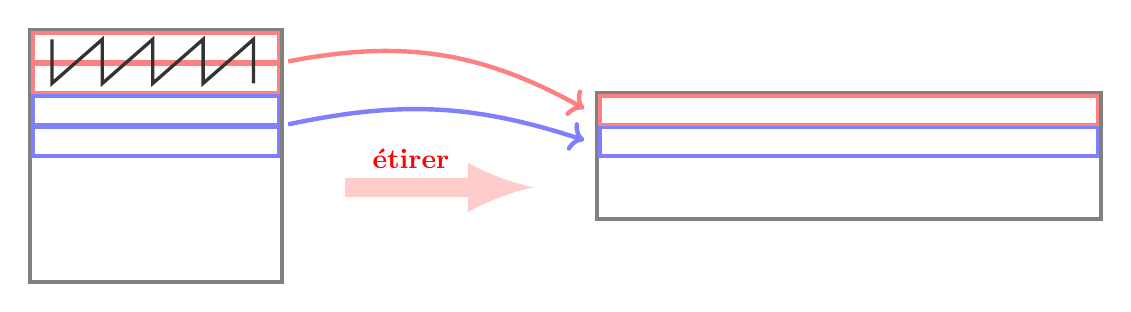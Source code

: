 \begin{tikzpicture}[scale=0.8, every node/.style={scale=1}]

\draw[ultra thick,gray] (0,0) rectangle ++(4,4);
\draw[very thick,red!50] (0.05,3.5) rectangle ++(3.9,0.45);
\draw[very thick,red!50] (0.05,3) rectangle ++(3.9,0.45);
\draw[very thick,blue!50] (0.05,2.5) rectangle ++(3.9,0.45);
\draw[very thick,blue!50] (0.05,2) rectangle ++(3.9,0.45);
% \node[blue!50,scale=4] at (2,1) {\bf A};
% \node[blue!50,scale=4] at (6,1) {\bf B};

\draw [->,>=latex,red!20,ultra thick,line width=7] (5,1.5) -- ++(3,0) node[above,pos=0.35,red] {\bf \'etirer};

\draw[very thick,black!80] (0.35,3.85) -- ++(0,-0.7) -- ++(0.8,0.7) -- ++(0,-0.7)-- ++(0.8,0.7) -- ++(0,-0.7)-- ++(0.8,0.7) -- ++(0,-0.7)-- ++(0.8,0.7) -- ++(0,-0.7) ;

% \draw [blue] plot [smooth] coordinates {(6,0) (8,-1) (3,1) (1,0) (2,-1)};
\draw [->,ultra thick,red!50]  
(4.1,3.5) to[bend left=20]
(8.8,2.75);
\draw [->,ultra thick,blue!50]  
(4.1,2.5) to[bend left=15]
(8.8,2.25);
\begin{scope}[xshift=9cm, yshift=1cm]
\draw[ultra thick,gray] (0,0) rectangle ++(8,2);
\draw[very thick,red!50] (0.05,1.50) rectangle ++(7.9,0.45);
\draw[very thick,blue!50] (0.05,1) rectangle ++(7.9,0.45);
\end{scope}

\end{tikzpicture}
